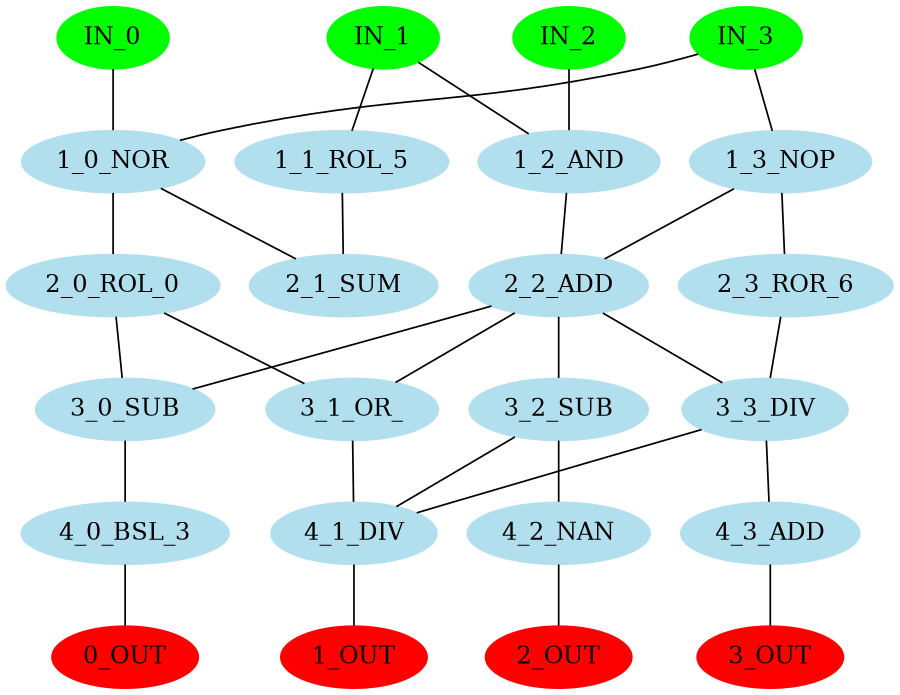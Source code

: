 digraph EACircuit {
rankdir=BT;
edge [dir=none];
size="6,6";
ordering=out;
node [color=green, style=filled];
"IN_0";
"IN_1";
"IN_2";
"IN_3";
node [color=lightblue2, style=filled];
{ rank=same; "1_0_NOR"; "1_1_ROL_5"; "1_2_AND"; "1_3_NOP"; }
"1_0_NOR" -> "IN_0";
"1_0_NOR" -> "IN_3";
"1_1_ROL_5" -> "IN_1" ;
"1_2_AND" -> "IN_1";
"1_2_AND" -> "IN_2";
"1_3_NOP" -> "IN_3" ;
{ rank=same; "2_0_ROL_0"; "2_1_SUM"; "2_2_ADD"; "2_3_ROR_6";} 
"2_0_ROL_0" -> "1_0_NOR" ; 
"2_1_SUM" -> "1_0_NOR";
"2_1_SUM" -> "1_1_ROL_5";
"2_2_ADD" -> "1_2_AND" ;
"2_2_ADD" -> "1_3_NOP";
"2_3_ROR_6" -> "1_3_NOP" ;
{ rank=same; "3_0_SUB"; "3_1_OR_"; "3_2_SUB"; "3_3_DIV";} 
"3_0_SUB" -> "2_0_ROL_0" ;
"3_0_SUB" -> "2_2_ADD";
"3_1_OR_" -> "2_0_ROL_0";
"3_1_OR_" -> "2_2_ADD";
"3_2_SUB" -> "2_2_ADD" ;
"3_3_DIV" -> "2_2_ADD";
"3_3_DIV" -> "2_3_ROR_6" ;
{ rank=same; "4_0_BSL_3"; "4_1_DIV"; "4_2_NAN"; "4_3_ADD"; }
"4_0_BSL_3" -> "3_0_SUB" ;
"4_1_DIV" -> "3_1_OR_" ;
"4_1_DIV" -> "3_2_SUB";
"4_1_DIV" -> "3_3_DIV";
"4_2_NAN" -> "3_2_SUB";
"4_3_ADD" -> "3_3_DIV" ;
node [color=red];
"0_OUT" -> "4_0_BSL_3";
node [color=red];
"1_OUT" -> "4_1_DIV";
node [color=red];
"2_OUT" -> "4_2_NAN";
node [color=red];
"3_OUT" -> "4_3_ADD";
} 